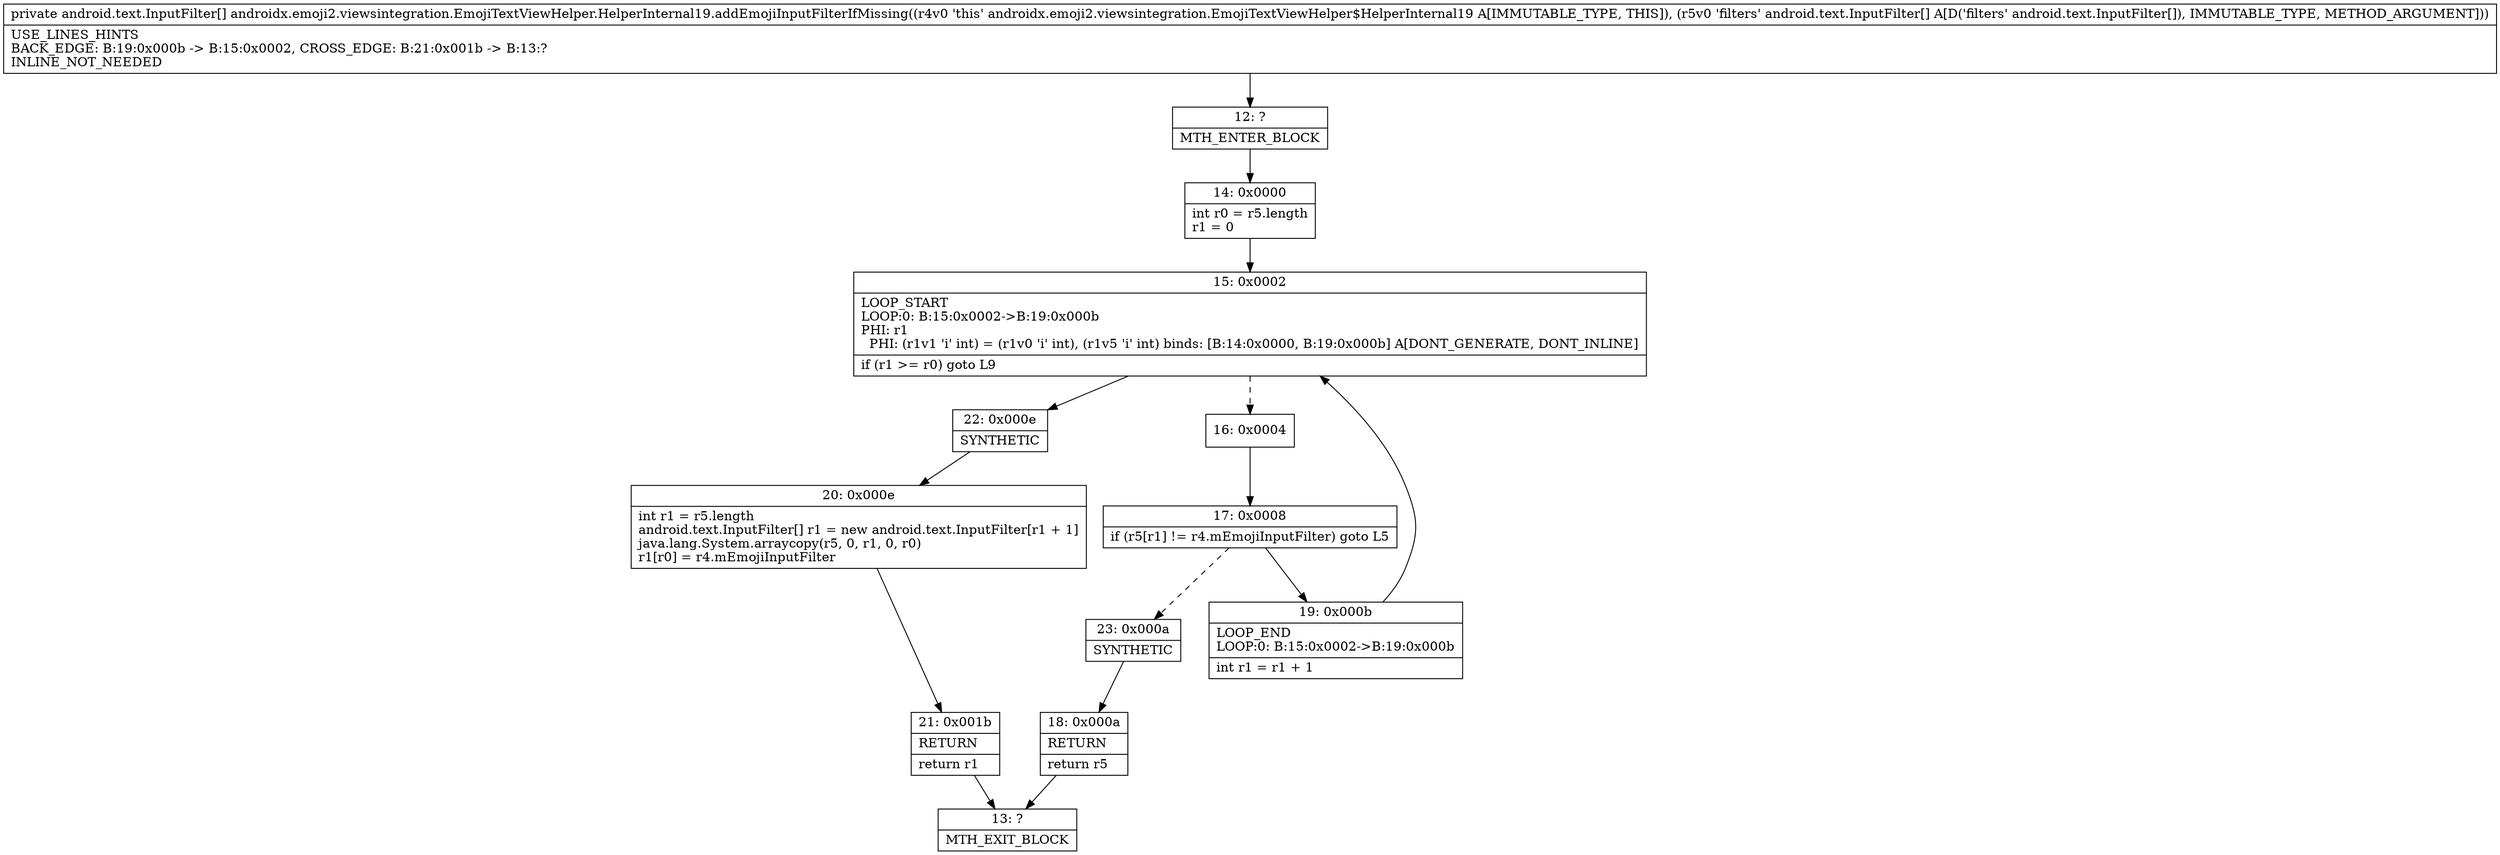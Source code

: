 digraph "CFG forandroidx.emoji2.viewsintegration.EmojiTextViewHelper.HelperInternal19.addEmojiInputFilterIfMissing([Landroid\/text\/InputFilter;)[Landroid\/text\/InputFilter;" {
Node_12 [shape=record,label="{12\:\ ?|MTH_ENTER_BLOCK\l}"];
Node_14 [shape=record,label="{14\:\ 0x0000|int r0 = r5.length\lr1 = 0\l}"];
Node_15 [shape=record,label="{15\:\ 0x0002|LOOP_START\lLOOP:0: B:15:0x0002\-\>B:19:0x000b\lPHI: r1 \l  PHI: (r1v1 'i' int) = (r1v0 'i' int), (r1v5 'i' int) binds: [B:14:0x0000, B:19:0x000b] A[DONT_GENERATE, DONT_INLINE]\l|if (r1 \>= r0) goto L9\l}"];
Node_16 [shape=record,label="{16\:\ 0x0004}"];
Node_17 [shape=record,label="{17\:\ 0x0008|if (r5[r1] != r4.mEmojiInputFilter) goto L5\l}"];
Node_19 [shape=record,label="{19\:\ 0x000b|LOOP_END\lLOOP:0: B:15:0x0002\-\>B:19:0x000b\l|int r1 = r1 + 1\l}"];
Node_23 [shape=record,label="{23\:\ 0x000a|SYNTHETIC\l}"];
Node_18 [shape=record,label="{18\:\ 0x000a|RETURN\l|return r5\l}"];
Node_13 [shape=record,label="{13\:\ ?|MTH_EXIT_BLOCK\l}"];
Node_22 [shape=record,label="{22\:\ 0x000e|SYNTHETIC\l}"];
Node_20 [shape=record,label="{20\:\ 0x000e|int r1 = r5.length\landroid.text.InputFilter[] r1 = new android.text.InputFilter[r1 + 1]\ljava.lang.System.arraycopy(r5, 0, r1, 0, r0)\lr1[r0] = r4.mEmojiInputFilter\l}"];
Node_21 [shape=record,label="{21\:\ 0x001b|RETURN\l|return r1\l}"];
MethodNode[shape=record,label="{private android.text.InputFilter[] androidx.emoji2.viewsintegration.EmojiTextViewHelper.HelperInternal19.addEmojiInputFilterIfMissing((r4v0 'this' androidx.emoji2.viewsintegration.EmojiTextViewHelper$HelperInternal19 A[IMMUTABLE_TYPE, THIS]), (r5v0 'filters' android.text.InputFilter[] A[D('filters' android.text.InputFilter[]), IMMUTABLE_TYPE, METHOD_ARGUMENT]))  | USE_LINES_HINTS\lBACK_EDGE: B:19:0x000b \-\> B:15:0x0002, CROSS_EDGE: B:21:0x001b \-\> B:13:?\lINLINE_NOT_NEEDED\l}"];
MethodNode -> Node_12;Node_12 -> Node_14;
Node_14 -> Node_15;
Node_15 -> Node_16[style=dashed];
Node_15 -> Node_22;
Node_16 -> Node_17;
Node_17 -> Node_19;
Node_17 -> Node_23[style=dashed];
Node_19 -> Node_15;
Node_23 -> Node_18;
Node_18 -> Node_13;
Node_22 -> Node_20;
Node_20 -> Node_21;
Node_21 -> Node_13;
}

